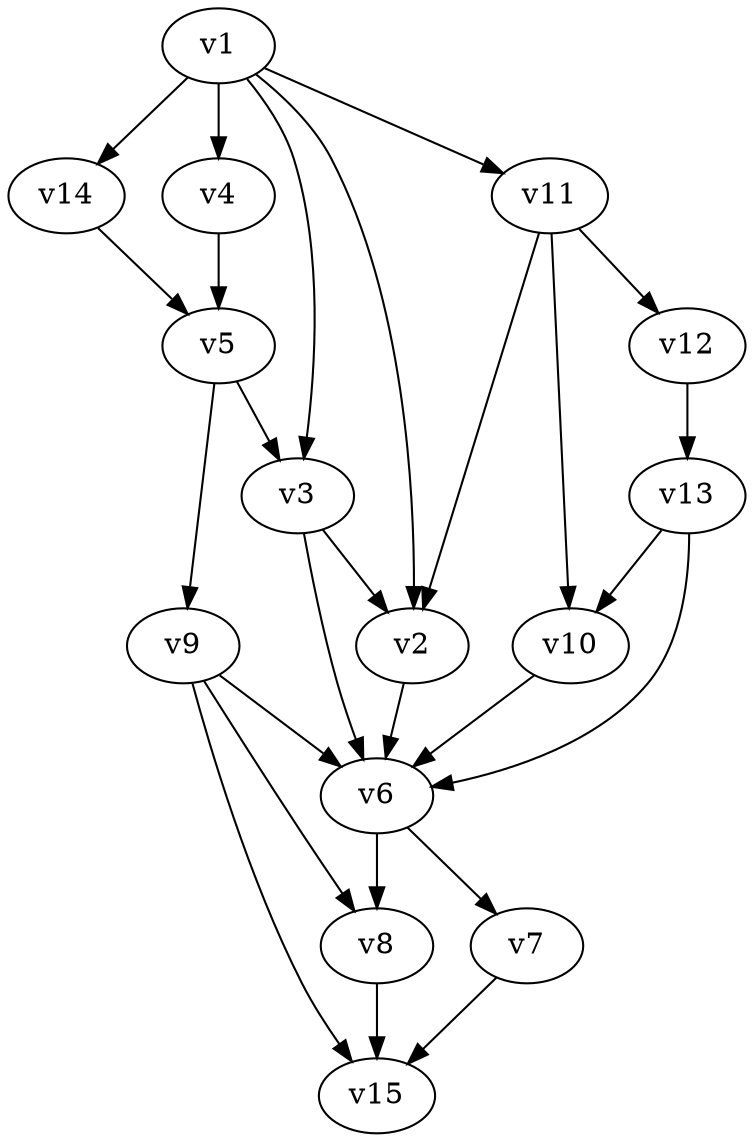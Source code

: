 digraph Flow2 {
v1; v15
v1 -> v2[weight=10]
v1 -> v3[weight=12]
v1 -> v4[weight=30]
v1 -> v11[weight=15]
v1 -> v14[weight=30]
v2 -> v6[weight=14]
v3 -> v2[weight=10]
v3 -> v6[weight=22]
v4 -> v5[weight=30]
v5 -> v3[weight=24]
v5 -> v9[weight=20]
v6 -> v7[weight=16]
v6 -> v8[weight=70]
v7 -> v15[weight=17]
v8 -> v15[weight=45]
v9 -> v6[weight=16]
v9 -> v8[weight=19]
v9 -> v15[weight=27]
v10 -> v6[weight=14]
v11 -> v2[weight=15]
v11 -> v10[weight=15]
v11 -> v12[weight=15]
v12 -> v13[weight=15]
v13 -> v6[weight=15]
v13 -> v10[weight=15]
v14 -> v5[weight=30]
}
